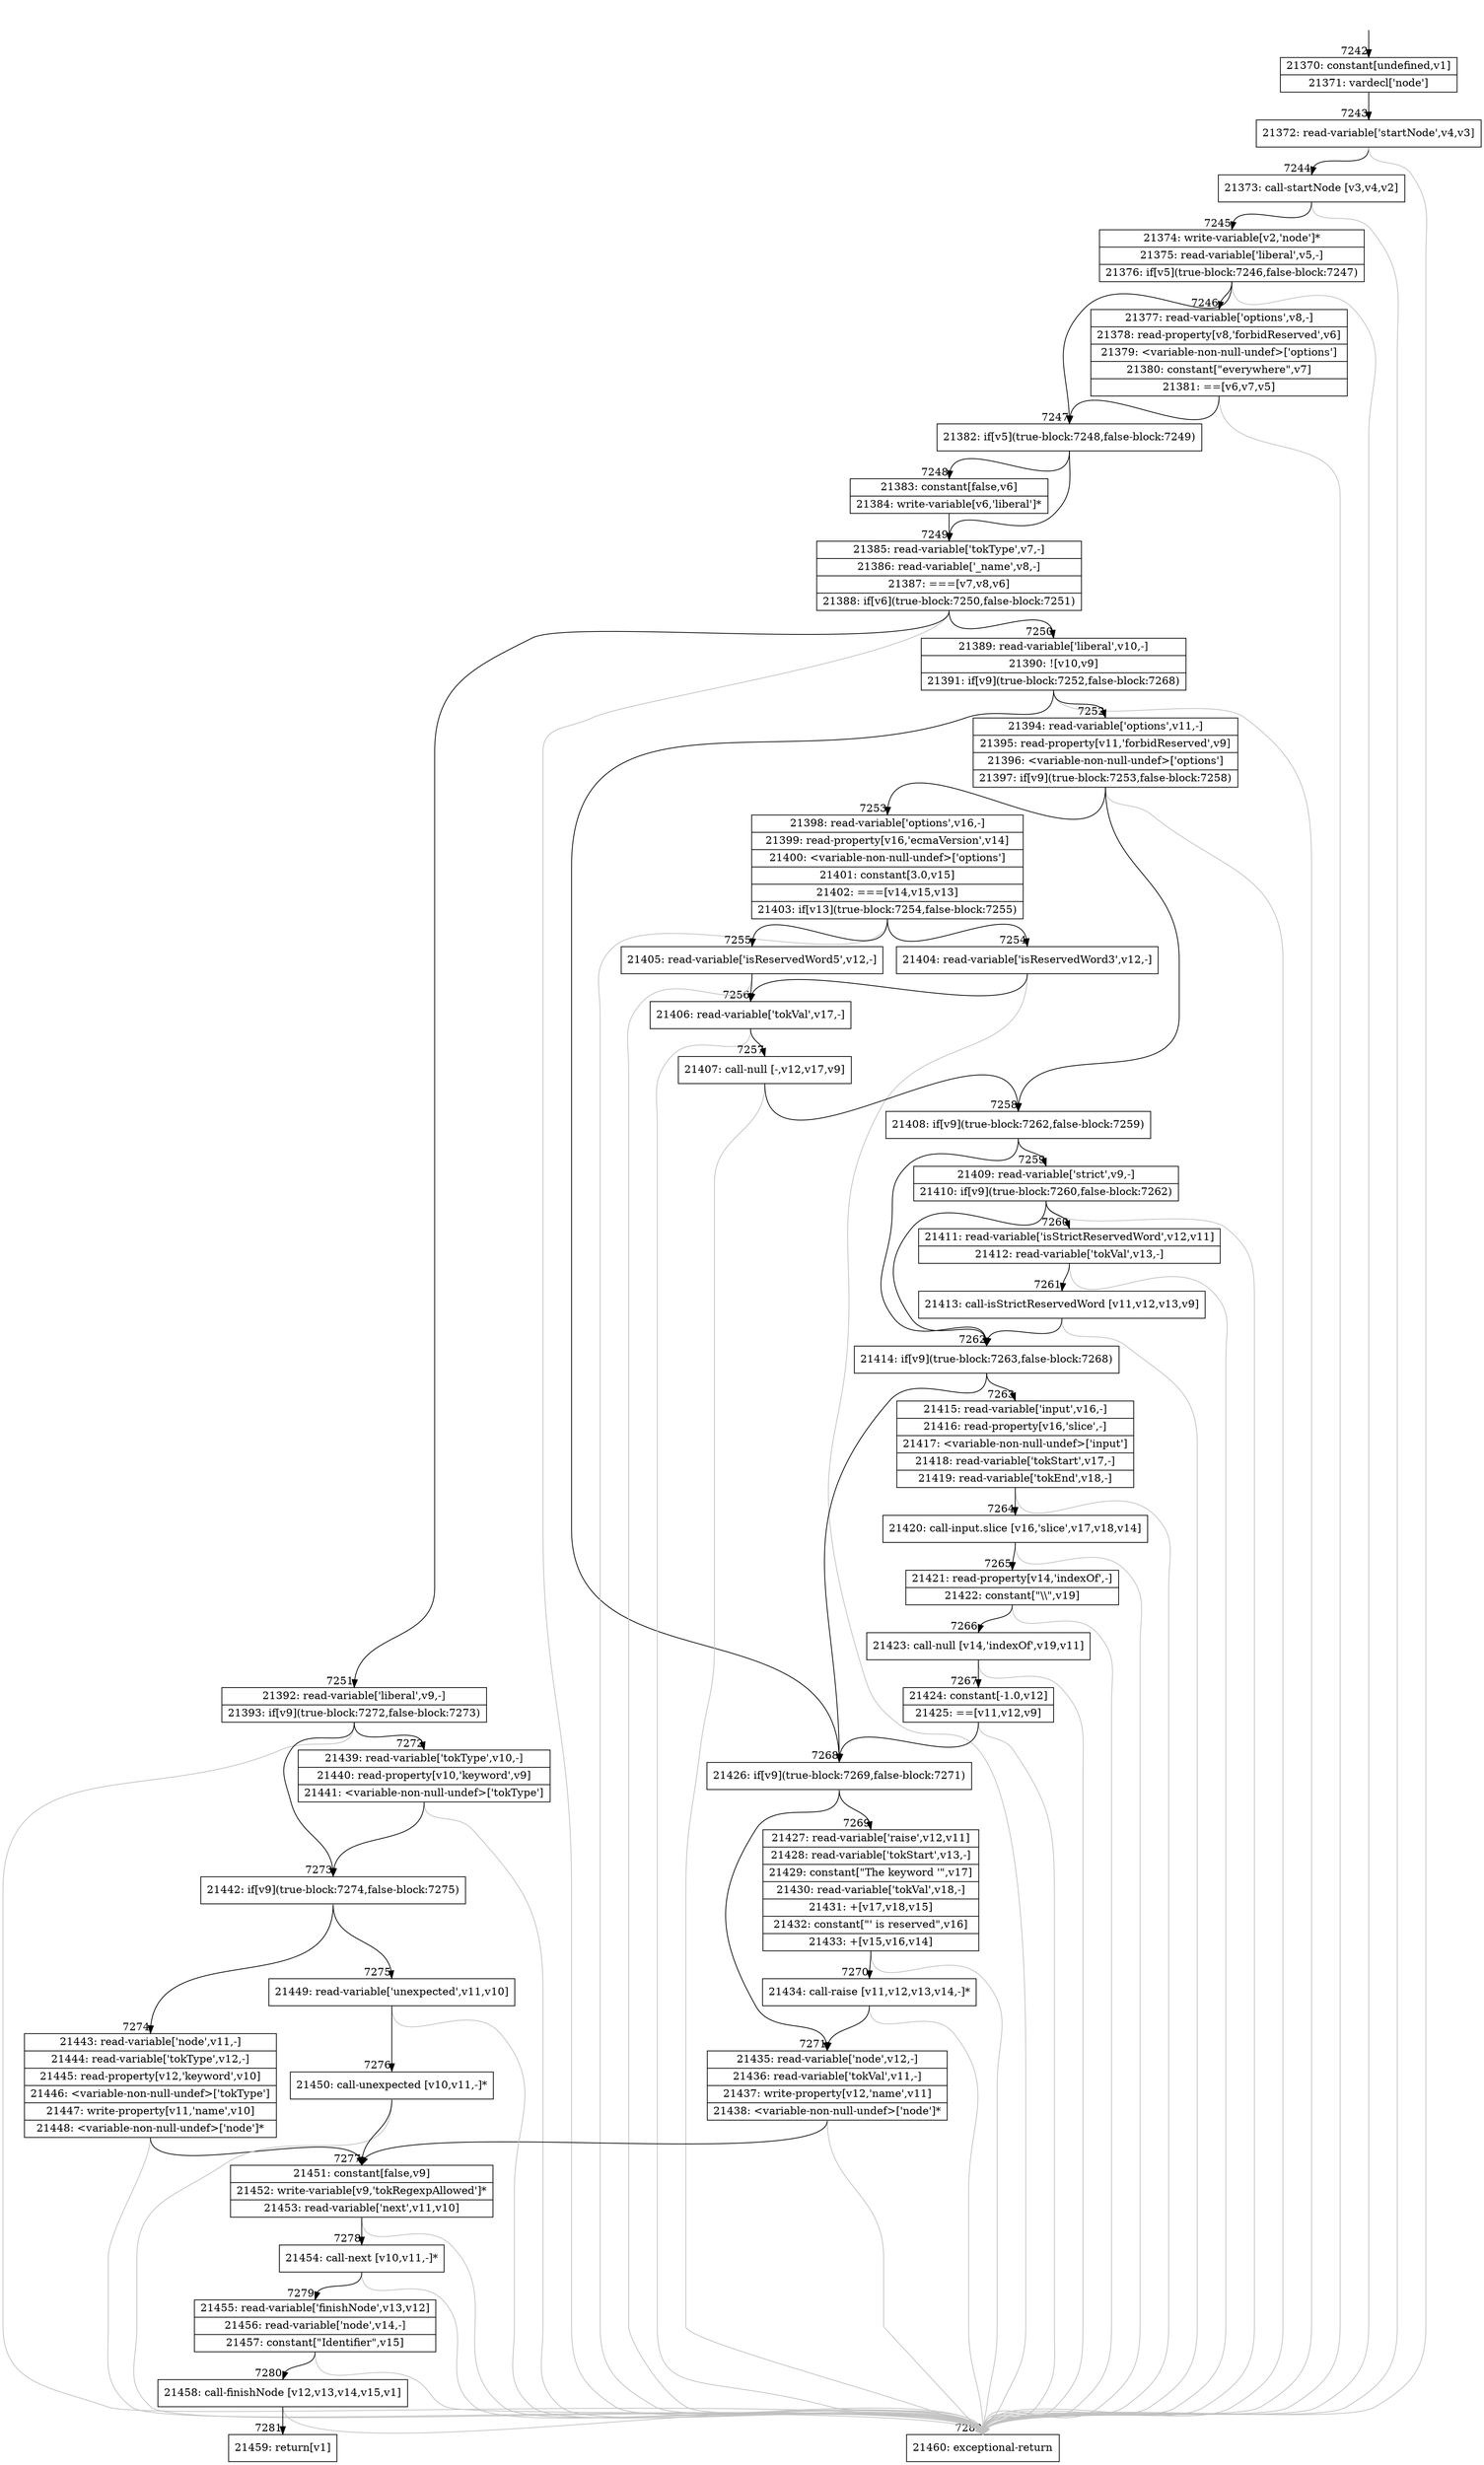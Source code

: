 digraph {
rankdir="TD"
BB_entry392[shape=none,label=""];
BB_entry392 -> BB7242 [tailport=s, headport=n, headlabel="    7242"]
BB7242 [shape=record label="{21370: constant[undefined,v1]|21371: vardecl['node']}" ] 
BB7242 -> BB7243 [tailport=s, headport=n, headlabel="      7243"]
BB7243 [shape=record label="{21372: read-variable['startNode',v4,v3]}" ] 
BB7243 -> BB7244 [tailport=s, headport=n, headlabel="      7244"]
BB7243 -> BB7282 [tailport=s, headport=n, color=gray, headlabel="      7282"]
BB7244 [shape=record label="{21373: call-startNode [v3,v4,v2]}" ] 
BB7244 -> BB7245 [tailport=s, headport=n, headlabel="      7245"]
BB7244 -> BB7282 [tailport=s, headport=n, color=gray]
BB7245 [shape=record label="{21374: write-variable[v2,'node']*|21375: read-variable['liberal',v5,-]|21376: if[v5](true-block:7246,false-block:7247)}" ] 
BB7245 -> BB7247 [tailport=s, headport=n, headlabel="      7247"]
BB7245 -> BB7246 [tailport=s, headport=n, headlabel="      7246"]
BB7245 -> BB7282 [tailport=s, headport=n, color=gray]
BB7246 [shape=record label="{21377: read-variable['options',v8,-]|21378: read-property[v8,'forbidReserved',v6]|21379: \<variable-non-null-undef\>['options']|21380: constant[\"everywhere\",v7]|21381: ==[v6,v7,v5]}" ] 
BB7246 -> BB7247 [tailport=s, headport=n]
BB7246 -> BB7282 [tailport=s, headport=n, color=gray]
BB7247 [shape=record label="{21382: if[v5](true-block:7248,false-block:7249)}" ] 
BB7247 -> BB7248 [tailport=s, headport=n, headlabel="      7248"]
BB7247 -> BB7249 [tailport=s, headport=n, headlabel="      7249"]
BB7248 [shape=record label="{21383: constant[false,v6]|21384: write-variable[v6,'liberal']*}" ] 
BB7248 -> BB7249 [tailport=s, headport=n]
BB7249 [shape=record label="{21385: read-variable['tokType',v7,-]|21386: read-variable['_name',v8,-]|21387: ===[v7,v8,v6]|21388: if[v6](true-block:7250,false-block:7251)}" ] 
BB7249 -> BB7250 [tailport=s, headport=n, headlabel="      7250"]
BB7249 -> BB7251 [tailport=s, headport=n, headlabel="      7251"]
BB7249 -> BB7282 [tailport=s, headport=n, color=gray]
BB7250 [shape=record label="{21389: read-variable['liberal',v10,-]|21390: ![v10,v9]|21391: if[v9](true-block:7252,false-block:7268)}" ] 
BB7250 -> BB7268 [tailport=s, headport=n, headlabel="      7268"]
BB7250 -> BB7252 [tailport=s, headport=n, headlabel="      7252"]
BB7250 -> BB7282 [tailport=s, headport=n, color=gray]
BB7251 [shape=record label="{21392: read-variable['liberal',v9,-]|21393: if[v9](true-block:7272,false-block:7273)}" ] 
BB7251 -> BB7273 [tailport=s, headport=n, headlabel="      7273"]
BB7251 -> BB7272 [tailport=s, headport=n, headlabel="      7272"]
BB7251 -> BB7282 [tailport=s, headport=n, color=gray]
BB7252 [shape=record label="{21394: read-variable['options',v11,-]|21395: read-property[v11,'forbidReserved',v9]|21396: \<variable-non-null-undef\>['options']|21397: if[v9](true-block:7253,false-block:7258)}" ] 
BB7252 -> BB7258 [tailport=s, headport=n, headlabel="      7258"]
BB7252 -> BB7253 [tailport=s, headport=n, headlabel="      7253"]
BB7252 -> BB7282 [tailport=s, headport=n, color=gray]
BB7253 [shape=record label="{21398: read-variable['options',v16,-]|21399: read-property[v16,'ecmaVersion',v14]|21400: \<variable-non-null-undef\>['options']|21401: constant[3.0,v15]|21402: ===[v14,v15,v13]|21403: if[v13](true-block:7254,false-block:7255)}" ] 
BB7253 -> BB7254 [tailport=s, headport=n, headlabel="      7254"]
BB7253 -> BB7255 [tailport=s, headport=n, headlabel="      7255"]
BB7253 -> BB7282 [tailport=s, headport=n, color=gray]
BB7254 [shape=record label="{21404: read-variable['isReservedWord3',v12,-]}" ] 
BB7254 -> BB7256 [tailport=s, headport=n, headlabel="      7256"]
BB7254 -> BB7282 [tailport=s, headport=n, color=gray]
BB7255 [shape=record label="{21405: read-variable['isReservedWord5',v12,-]}" ] 
BB7255 -> BB7256 [tailport=s, headport=n]
BB7255 -> BB7282 [tailport=s, headport=n, color=gray]
BB7256 [shape=record label="{21406: read-variable['tokVal',v17,-]}" ] 
BB7256 -> BB7257 [tailport=s, headport=n, headlabel="      7257"]
BB7256 -> BB7282 [tailport=s, headport=n, color=gray]
BB7257 [shape=record label="{21407: call-null [-,v12,v17,v9]}" ] 
BB7257 -> BB7258 [tailport=s, headport=n]
BB7257 -> BB7282 [tailport=s, headport=n, color=gray]
BB7258 [shape=record label="{21408: if[v9](true-block:7262,false-block:7259)}" ] 
BB7258 -> BB7262 [tailport=s, headport=n, headlabel="      7262"]
BB7258 -> BB7259 [tailport=s, headport=n, headlabel="      7259"]
BB7259 [shape=record label="{21409: read-variable['strict',v9,-]|21410: if[v9](true-block:7260,false-block:7262)}" ] 
BB7259 -> BB7262 [tailport=s, headport=n]
BB7259 -> BB7260 [tailport=s, headport=n, headlabel="      7260"]
BB7259 -> BB7282 [tailport=s, headport=n, color=gray]
BB7260 [shape=record label="{21411: read-variable['isStrictReservedWord',v12,v11]|21412: read-variable['tokVal',v13,-]}" ] 
BB7260 -> BB7261 [tailport=s, headport=n, headlabel="      7261"]
BB7260 -> BB7282 [tailport=s, headport=n, color=gray]
BB7261 [shape=record label="{21413: call-isStrictReservedWord [v11,v12,v13,v9]}" ] 
BB7261 -> BB7262 [tailport=s, headport=n]
BB7261 -> BB7282 [tailport=s, headport=n, color=gray]
BB7262 [shape=record label="{21414: if[v9](true-block:7263,false-block:7268)}" ] 
BB7262 -> BB7268 [tailport=s, headport=n]
BB7262 -> BB7263 [tailport=s, headport=n, headlabel="      7263"]
BB7263 [shape=record label="{21415: read-variable['input',v16,-]|21416: read-property[v16,'slice',-]|21417: \<variable-non-null-undef\>['input']|21418: read-variable['tokStart',v17,-]|21419: read-variable['tokEnd',v18,-]}" ] 
BB7263 -> BB7264 [tailport=s, headport=n, headlabel="      7264"]
BB7263 -> BB7282 [tailport=s, headport=n, color=gray]
BB7264 [shape=record label="{21420: call-input.slice [v16,'slice',v17,v18,v14]}" ] 
BB7264 -> BB7265 [tailport=s, headport=n, headlabel="      7265"]
BB7264 -> BB7282 [tailport=s, headport=n, color=gray]
BB7265 [shape=record label="{21421: read-property[v14,'indexOf',-]|21422: constant[\"\\\\\",v19]}" ] 
BB7265 -> BB7266 [tailport=s, headport=n, headlabel="      7266"]
BB7265 -> BB7282 [tailport=s, headport=n, color=gray]
BB7266 [shape=record label="{21423: call-null [v14,'indexOf',v19,v11]}" ] 
BB7266 -> BB7267 [tailport=s, headport=n, headlabel="      7267"]
BB7266 -> BB7282 [tailport=s, headport=n, color=gray]
BB7267 [shape=record label="{21424: constant[-1.0,v12]|21425: ==[v11,v12,v9]}" ] 
BB7267 -> BB7268 [tailport=s, headport=n]
BB7267 -> BB7282 [tailport=s, headport=n, color=gray]
BB7268 [shape=record label="{21426: if[v9](true-block:7269,false-block:7271)}" ] 
BB7268 -> BB7269 [tailport=s, headport=n, headlabel="      7269"]
BB7268 -> BB7271 [tailport=s, headport=n, headlabel="      7271"]
BB7269 [shape=record label="{21427: read-variable['raise',v12,v11]|21428: read-variable['tokStart',v13,-]|21429: constant[\"The keyword '\",v17]|21430: read-variable['tokVal',v18,-]|21431: +[v17,v18,v15]|21432: constant[\"' is reserved\",v16]|21433: +[v15,v16,v14]}" ] 
BB7269 -> BB7270 [tailport=s, headport=n, headlabel="      7270"]
BB7269 -> BB7282 [tailport=s, headport=n, color=gray]
BB7270 [shape=record label="{21434: call-raise [v11,v12,v13,v14,-]*}" ] 
BB7270 -> BB7271 [tailport=s, headport=n]
BB7270 -> BB7282 [tailport=s, headport=n, color=gray]
BB7271 [shape=record label="{21435: read-variable['node',v12,-]|21436: read-variable['tokVal',v11,-]|21437: write-property[v12,'name',v11]|21438: \<variable-non-null-undef\>['node']*}" ] 
BB7271 -> BB7277 [tailport=s, headport=n, headlabel="      7277"]
BB7271 -> BB7282 [tailport=s, headport=n, color=gray]
BB7272 [shape=record label="{21439: read-variable['tokType',v10,-]|21440: read-property[v10,'keyword',v9]|21441: \<variable-non-null-undef\>['tokType']}" ] 
BB7272 -> BB7273 [tailport=s, headport=n]
BB7272 -> BB7282 [tailport=s, headport=n, color=gray]
BB7273 [shape=record label="{21442: if[v9](true-block:7274,false-block:7275)}" ] 
BB7273 -> BB7274 [tailport=s, headport=n, headlabel="      7274"]
BB7273 -> BB7275 [tailport=s, headport=n, headlabel="      7275"]
BB7274 [shape=record label="{21443: read-variable['node',v11,-]|21444: read-variable['tokType',v12,-]|21445: read-property[v12,'keyword',v10]|21446: \<variable-non-null-undef\>['tokType']|21447: write-property[v11,'name',v10]|21448: \<variable-non-null-undef\>['node']*}" ] 
BB7274 -> BB7277 [tailport=s, headport=n]
BB7274 -> BB7282 [tailport=s, headport=n, color=gray]
BB7275 [shape=record label="{21449: read-variable['unexpected',v11,v10]}" ] 
BB7275 -> BB7276 [tailport=s, headport=n, headlabel="      7276"]
BB7275 -> BB7282 [tailport=s, headport=n, color=gray]
BB7276 [shape=record label="{21450: call-unexpected [v10,v11,-]*}" ] 
BB7276 -> BB7277 [tailport=s, headport=n]
BB7276 -> BB7282 [tailport=s, headport=n, color=gray]
BB7277 [shape=record label="{21451: constant[false,v9]|21452: write-variable[v9,'tokRegexpAllowed']*|21453: read-variable['next',v11,v10]}" ] 
BB7277 -> BB7278 [tailport=s, headport=n, headlabel="      7278"]
BB7277 -> BB7282 [tailport=s, headport=n, color=gray]
BB7278 [shape=record label="{21454: call-next [v10,v11,-]*}" ] 
BB7278 -> BB7279 [tailport=s, headport=n, headlabel="      7279"]
BB7278 -> BB7282 [tailport=s, headport=n, color=gray]
BB7279 [shape=record label="{21455: read-variable['finishNode',v13,v12]|21456: read-variable['node',v14,-]|21457: constant[\"Identifier\",v15]}" ] 
BB7279 -> BB7280 [tailport=s, headport=n, headlabel="      7280"]
BB7279 -> BB7282 [tailport=s, headport=n, color=gray]
BB7280 [shape=record label="{21458: call-finishNode [v12,v13,v14,v15,v1]}" ] 
BB7280 -> BB7281 [tailport=s, headport=n, headlabel="      7281"]
BB7280 -> BB7282 [tailport=s, headport=n, color=gray]
BB7281 [shape=record label="{21459: return[v1]}" ] 
BB7282 [shape=record label="{21460: exceptional-return}" ] 
//#$~ 6935
}
